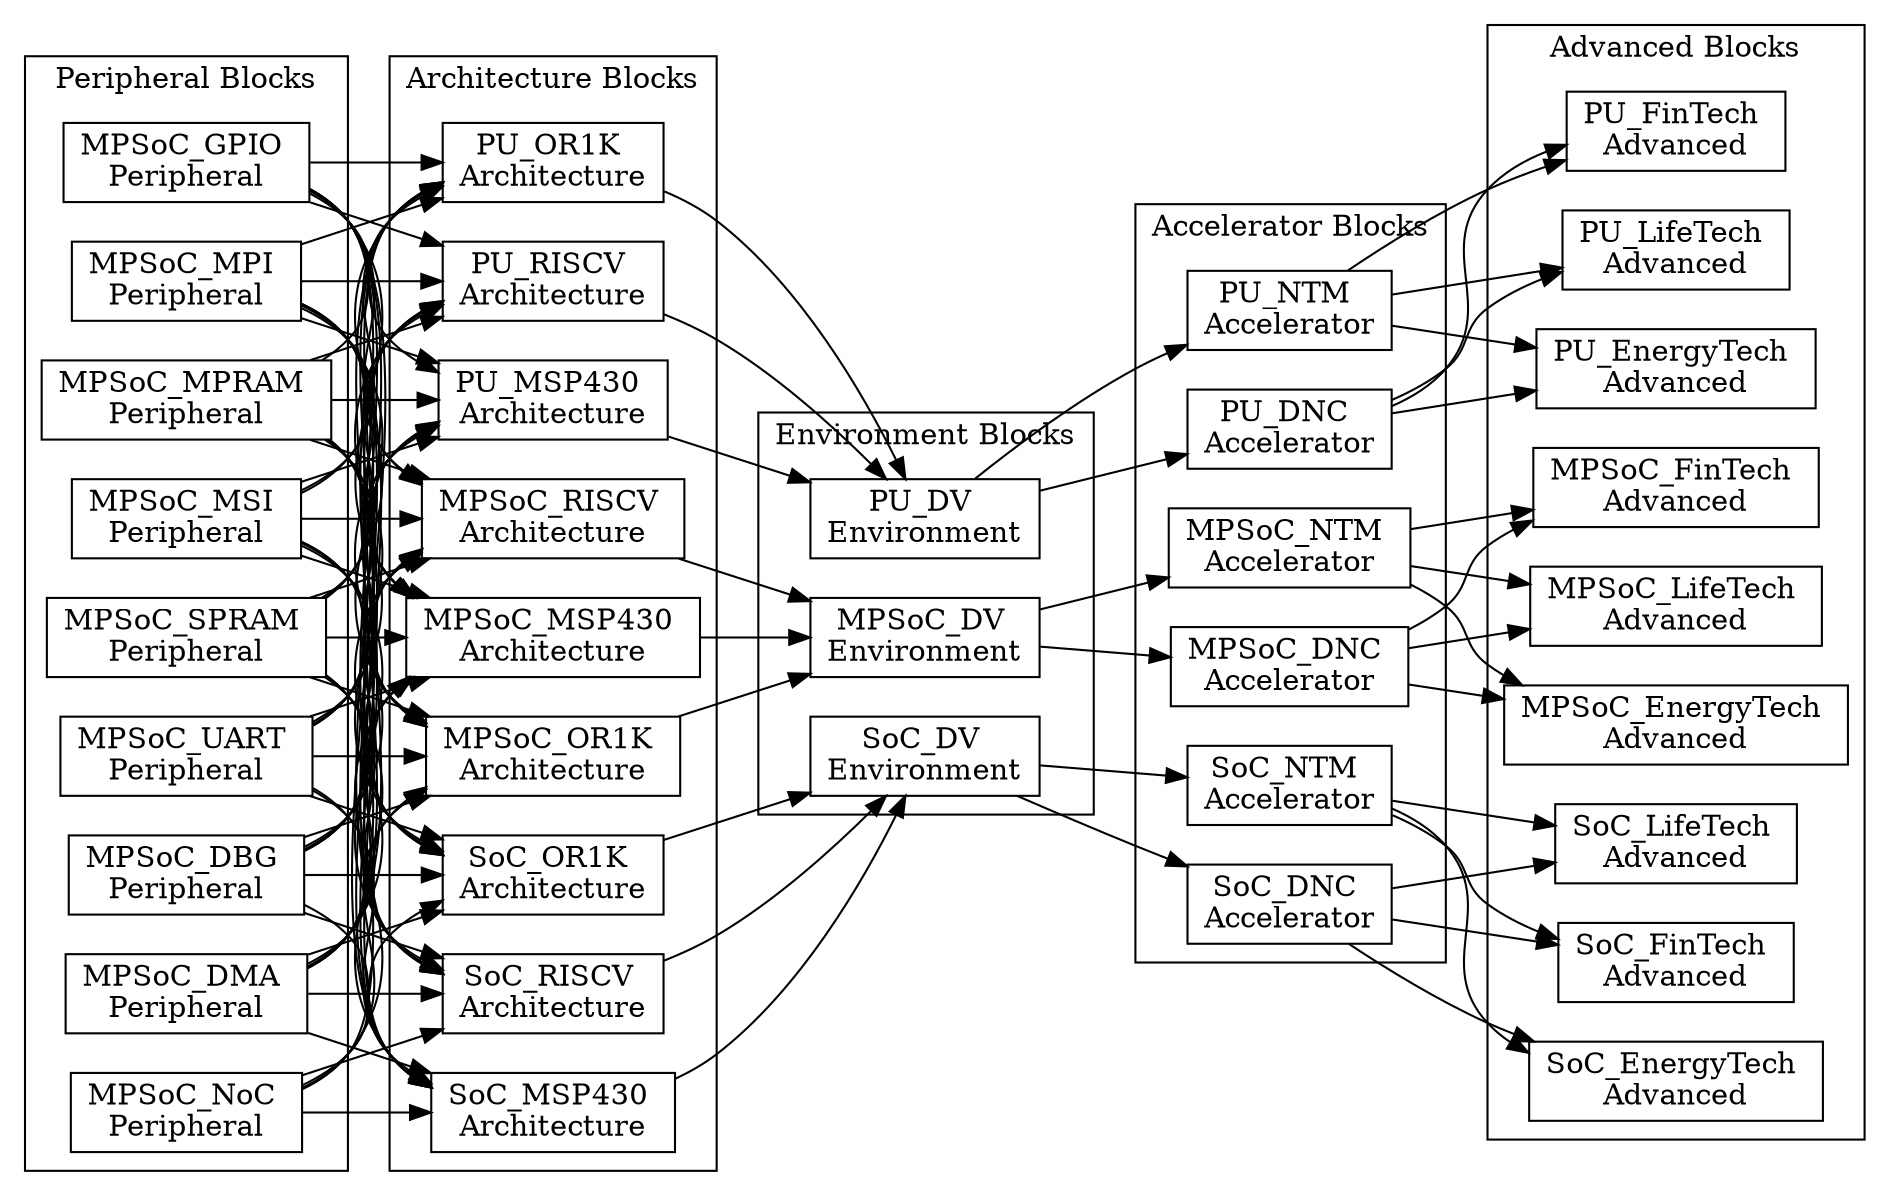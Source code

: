 digraph Project {
  // Introduction
  graph [rankdir = LR];
  node[shape=record];

  // Peripheral Blocks
  subgraph "cluster PeripheralBlocks" { label = "Peripheral Blocks";
    MPSoC_DBG[label="MPSoC_DBG \nPeripheral"];
    MPSoC_DMA[label="MPSoC_DMA \nPeripheral"];
    MPSoC_GPIO[label="MPSoC_GPIO \nPeripheral"];
    MPSoC_MPI[label="MPSoC_MPI \nPeripheral"];
    MPSoC_MPRAM[label="MPSoC_MPRAM \nPeripheral"];
    MPSoC_MSI[label="MPSoC_MSI \nPeripheral"];
    MPSoC_NoC[label="MPSoC_NoC \nPeripheral"];
    MPSoC_SPRAM[label="MPSoC_SPRAM \nPeripheral"];
    MPSoC_UART[label="MPSoC_UART \nPeripheral"];
  }

  // Architecture Blocks
  subgraph "cluster ArchitectureBlocks" { label = "Architecture Blocks";
    MPSoC_MSP430[label="MPSoC_MSP430 \nArchitecture"];
    MPSoC_OR1K[label="MPSoC_OR1K \nArchitecture"];
    MPSoC_RISCV[label="MPSoC_RISCV \nArchitecture"];
    SoC_MSP430[label="SoC_MSP430 \nArchitecture"];
    SoC_OR1K[label="SoC_OR1K \nArchitecture"];
    SoC_RISCV[label="SoC_RISCV \nArchitecture"];
    PU_MSP430[label="PU_MSP430 \nArchitecture"];
    PU_OR1K[label="PU_OR1K \nArchitecture"];
    PU_RISCV[label="PU_RISCV \nArchitecture"];
  }

  // Environment Blocks
  subgraph "cluster EnvironmentBlocks" { label = "Environment Blocks";
    MPSoC_DV[label="MPSoC_DV \nEnvironment"];
    SoC_DV[label="SoC_DV \nEnvironment"];
    PU_DV[label="PU_DV \nEnvironment"];
  }

  // Accelerator Blocks
  subgraph "cluster AcceleratorBlocks" { label = "Accelerator Blocks";
    MPSoC_NTM[label="MPSoC_NTM \nAccelerator"];
    SoC_NTM[label="SoC_NTM \nAccelerator"];
    PU_NTM[label="PU_NTM \nAccelerator"];

    MPSoC_DNC[label="MPSoC_DNC \nAccelerator"];
    SoC_DNC[label="SoC_DNC \nAccelerator"];
    PU_DNC[label="PU_DNC \nAccelerator"];
  }

  // Advanced Blocks
  subgraph "cluster AdvancedBlocks" { label = "Advanced Blocks";
    MPSoC_EnergyTech[label="MPSoC_EnergyTech \nAdvanced"];
    SoC_EnergyTech[label="SoC_EnergyTech \nAdvanced"];
    PU_EnergyTech[label="PU_EnergyTech \nAdvanced"];

    MPSoC_FinTech[label="MPSoC_FinTech \nAdvanced"];
    SoC_FinTech[label="SoC_FinTech \nAdvanced"];
    PU_FinTech[label="PU_FinTech \nAdvanced"];

    MPSoC_LifeTech[label="MPSoC_LifeTech \nAdvanced"];
    SoC_LifeTech[label="SoC_LifeTech \nAdvanced"];
    PU_LifeTech[label="PU_LifeTech \nAdvanced"];
  }

  // Peripheral -> Architecture
  MPSoC_DBG -> MPSoC_MSP430;
  MPSoC_DMA -> MPSoC_MSP430;
  MPSoC_GPIO -> MPSoC_MSP430;
  MPSoC_MPI -> MPSoC_MSP430;
  MPSoC_MPRAM -> MPSoC_MSP430;
  MPSoC_MSI -> MPSoC_MSP430;
  MPSoC_NoC -> MPSoC_MSP430;
  MPSoC_SPRAM -> MPSoC_MSP430;
  MPSoC_UART -> MPSoC_MSP430;

  MPSoC_DBG -> SoC_MSP430;
  MPSoC_DMA -> SoC_MSP430;
  MPSoC_GPIO -> SoC_MSP430;
  MPSoC_MPI -> SoC_MSP430;
  MPSoC_MPRAM -> SoC_MSP430;
  MPSoC_MSI -> SoC_MSP430;
  MPSoC_NoC -> SoC_MSP430;
  MPSoC_SPRAM -> SoC_MSP430;
  MPSoC_UART -> SoC_MSP430;

  MPSoC_DBG -> PU_MSP430;
  MPSoC_DMA -> PU_MSP430;
  MPSoC_GPIO -> PU_MSP430;
  MPSoC_MPI -> PU_MSP430;
  MPSoC_MPRAM -> PU_MSP430;
  MPSoC_MSI -> PU_MSP430;
  MPSoC_SPRAM -> PU_MSP430;
  MPSoC_UART -> PU_MSP430;


  MPSoC_DBG -> MPSoC_OR1K;
  MPSoC_DMA -> MPSoC_OR1K;
  MPSoC_GPIO -> MPSoC_OR1K;
  MPSoC_MPI -> MPSoC_OR1K;
  MPSoC_MPRAM -> MPSoC_OR1K;
  MPSoC_MSI -> MPSoC_OR1K;
  MPSoC_NoC -> MPSoC_OR1K;
  MPSoC_SPRAM -> MPSoC_OR1K;
  MPSoC_UART -> MPSoC_OR1K;

  MPSoC_DBG -> SoC_OR1K;
  MPSoC_DMA -> SoC_OR1K;
  MPSoC_GPIO -> SoC_OR1K;
  MPSoC_MPI -> SoC_OR1K;
  MPSoC_MPRAM -> SoC_OR1K;
  MPSoC_MSI -> SoC_OR1K;
  MPSoC_NoC -> SoC_OR1K;
  MPSoC_SPRAM -> SoC_OR1K;
  MPSoC_UART -> SoC_OR1K;

  MPSoC_DBG -> PU_OR1K;
  MPSoC_DMA -> PU_OR1K;
  MPSoC_GPIO -> PU_OR1K;
  MPSoC_MPI -> PU_OR1K;
  MPSoC_MPRAM -> PU_OR1K;
  MPSoC_MSI -> PU_OR1K;
  MPSoC_SPRAM -> PU_OR1K;
  MPSoC_UART -> PU_OR1K;


  MPSoC_DBG -> MPSoC_RISCV;
  MPSoC_DMA -> MPSoC_RISCV;
  MPSoC_GPIO -> MPSoC_RISCV;
  MPSoC_MPI -> MPSoC_RISCV;
  MPSoC_MPRAM -> MPSoC_RISCV;
  MPSoC_MSI -> MPSoC_RISCV;
  MPSoC_NoC -> MPSoC_RISCV;
  MPSoC_SPRAM -> MPSoC_RISCV;
  MPSoC_UART -> MPSoC_RISCV;

  MPSoC_DBG -> SoC_RISCV;
  MPSoC_DMA -> SoC_RISCV;
  MPSoC_GPIO -> SoC_RISCV;
  MPSoC_MPI -> SoC_RISCV;
  MPSoC_MPRAM -> SoC_RISCV;
  MPSoC_MSI -> SoC_RISCV;
  MPSoC_NoC -> SoC_RISCV;
  MPSoC_SPRAM -> SoC_RISCV;
  MPSoC_UART -> SoC_RISCV;

  MPSoC_DBG -> PU_RISCV;
  MPSoC_DMA -> PU_RISCV;
  MPSoC_GPIO -> PU_RISCV;
  MPSoC_MPI -> PU_RISCV;
  MPSoC_MPRAM -> PU_RISCV;
  MPSoC_MSI -> PU_RISCV;
  MPSoC_SPRAM -> PU_RISCV;
  MPSoC_UART -> PU_RISCV;

  // Architecture -> Environment
  PU_MSP430 -> PU_DV;
  PU_OR1K -> PU_DV;
  PU_RISCV -> PU_DV;

  SoC_MSP430 -> SoC_DV;
  SoC_OR1K -> SoC_DV;
  SoC_RISCV -> SoC_DV;

  MPSoC_MSP430 -> MPSoC_DV;
  MPSoC_OR1K -> MPSoC_DV;
  MPSoC_RISCV -> MPSoC_DV;

  // Environment -> Accelerator
  PU_DV -> PU_NTM;
  PU_DV -> PU_DNC;

  SoC_DV -> SoC_NTM;
  SoC_DV -> SoC_DNC;

  MPSoC_DV -> MPSoC_NTM;
  MPSoC_DV -> MPSoC_DNC;

  // Accelerator -> Advanced
  PU_NTM -> PU_EnergyTech;
  PU_DNC -> PU_EnergyTech;

  SoC_NTM -> SoC_EnergyTech;
  SoC_DNC -> SoC_EnergyTech;

  MPSoC_NTM -> MPSoC_EnergyTech;
  MPSoC_DNC -> MPSoC_EnergyTech;


  PU_NTM -> PU_FinTech;
  PU_DNC -> PU_FinTech;

  SoC_NTM -> SoC_FinTech;
  SoC_DNC -> SoC_FinTech;

  MPSoC_NTM -> MPSoC_FinTech;
  MPSoC_DNC -> MPSoC_FinTech;


  PU_NTM -> PU_LifeTech;
  PU_DNC -> PU_LifeTech;

  SoC_NTM -> SoC_LifeTech;
  SoC_DNC -> SoC_LifeTech;

  MPSoC_NTM -> MPSoC_LifeTech;
  MPSoC_DNC -> MPSoC_LifeTech;
}
